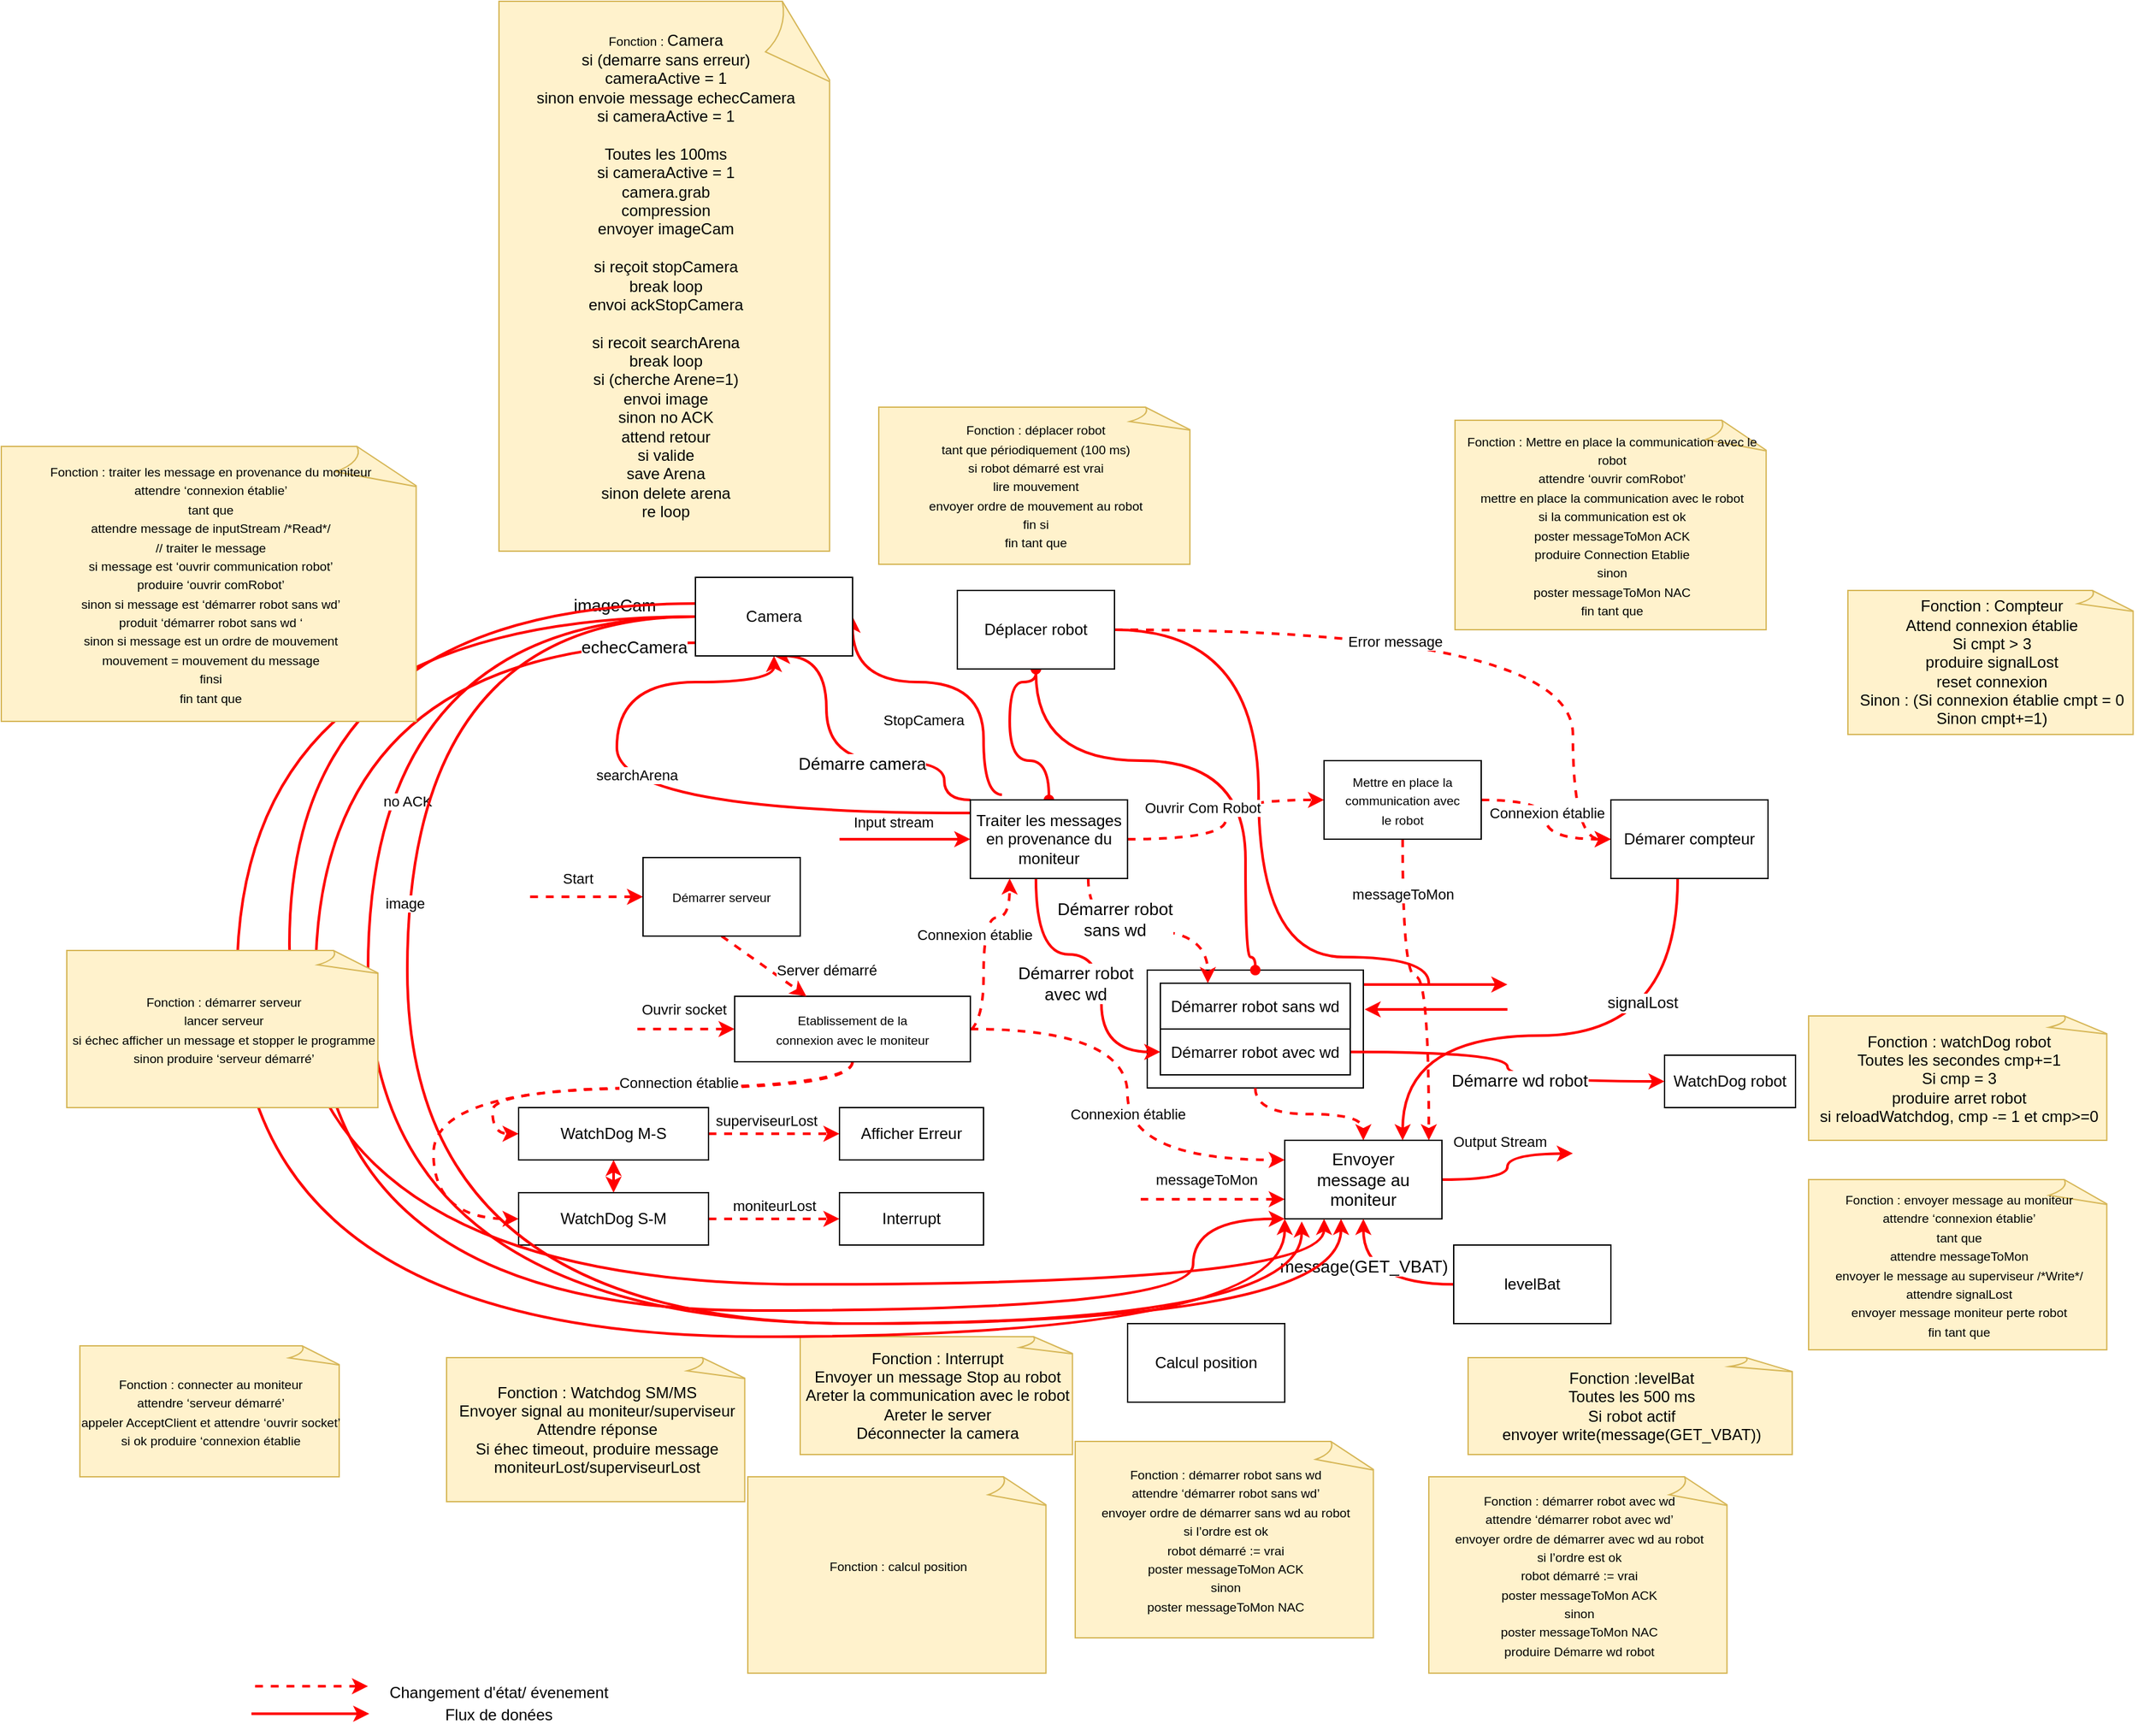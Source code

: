 <mxfile version="16.5.2" type="github">
  <diagram id="w_0Kd4TP8-2ugyQYXVbY" name="Page-1">
    <mxGraphModel dx="2199" dy="1411" grid="1" gridSize="10" guides="1" tooltips="1" connect="1" arrows="1" fold="1" page="1" pageScale="1" pageWidth="1169" pageHeight="827" math="0" shadow="0">
      <root>
        <mxCell id="0" />
        <mxCell id="1" parent="0" />
        <mxCell id="WVSJ-9YpNx1NQqruAX2Q-18" style="rounded=0;orthogonalLoop=1;jettySize=auto;html=1;fontSize=13;strokeColor=#FF0000;strokeWidth=2;exitX=1.006;exitY=0.333;exitDx=0;exitDy=0;exitPerimeter=0;startArrow=classic;startFill=1;endArrow=none;endFill=0;" parent="1" source="bAt_LqIN8Pzx5NF2WYkV-6" edge="1">
          <mxGeometry relative="1" as="geometry">
            <mxPoint x="970" y="470" as="targetPoint" />
          </mxGeometry>
        </mxCell>
        <mxCell id="WVSJ-9YpNx1NQqruAX2Q-20" style="edgeStyle=none;rounded=0;orthogonalLoop=1;jettySize=auto;html=1;fontSize=13;strokeColor=#FF0000;strokeWidth=2;" parent="1" edge="1">
          <mxGeometry relative="1" as="geometry">
            <mxPoint x="970" y="451" as="targetPoint" />
            <mxPoint x="860" y="451" as="sourcePoint" />
          </mxGeometry>
        </mxCell>
        <mxCell id="bAt_LqIN8Pzx5NF2WYkV-6" value="" style="rounded=0;whiteSpace=wrap;html=1;fontFamily=Helvetica;" parent="1" vertex="1">
          <mxGeometry x="695" y="440" width="165" height="90" as="geometry" />
        </mxCell>
        <mxCell id="bAt_LqIN8Pzx5NF2WYkV-18" style="edgeStyle=orthogonalEdgeStyle;rounded=0;orthogonalLoop=1;jettySize=auto;html=1;exitX=0.5;exitY=1;exitDx=0;exitDy=0;entryX=0.5;entryY=0;entryDx=0;entryDy=0;curved=1;endArrow=oval;endFill=1;startArrow=oval;startFill=1;strokeColor=#FF0000;strokeWidth=2;" parent="1" source="bAt_LqIN8Pzx5NF2WYkV-3" target="bAt_LqIN8Pzx5NF2WYkV-4" edge="1">
          <mxGeometry relative="1" as="geometry">
            <Array as="points">
              <mxPoint x="610" y="220" />
              <mxPoint x="590" y="220" />
              <mxPoint x="590" y="280" />
              <mxPoint x="620" y="280" />
            </Array>
          </mxGeometry>
        </mxCell>
        <mxCell id="bAt_LqIN8Pzx5NF2WYkV-22" style="edgeStyle=orthogonalEdgeStyle;curved=1;rounded=0;orthogonalLoop=1;jettySize=auto;html=1;startArrow=oval;startFill=1;endArrow=oval;endFill=1;strokeColor=#FF0000;strokeWidth=2;entryX=0.5;entryY=0;entryDx=0;entryDy=0;" parent="1" source="bAt_LqIN8Pzx5NF2WYkV-3" target="bAt_LqIN8Pzx5NF2WYkV-6" edge="1">
          <mxGeometry relative="1" as="geometry">
            <Array as="points">
              <mxPoint x="610" y="280" />
              <mxPoint x="770" y="280" />
              <mxPoint x="770" y="430" />
              <mxPoint x="778" y="430" />
            </Array>
          </mxGeometry>
        </mxCell>
        <mxCell id="bAt_LqIN8Pzx5NF2WYkV-35" style="edgeStyle=orthogonalEdgeStyle;curved=1;rounded=0;orthogonalLoop=1;jettySize=auto;html=1;startArrow=none;startFill=0;endArrow=none;endFill=0;strokeColor=#FF0000;strokeWidth=2;" parent="1" source="bAt_LqIN8Pzx5NF2WYkV-3" edge="1">
          <mxGeometry relative="1" as="geometry">
            <mxPoint x="910" y="450" as="targetPoint" />
            <Array as="points">
              <mxPoint x="780" y="180" />
              <mxPoint x="780" y="430" />
            </Array>
          </mxGeometry>
        </mxCell>
        <mxCell id="bAt_LqIN8Pzx5NF2WYkV-80" style="edgeStyle=orthogonalEdgeStyle;curved=1;rounded=0;orthogonalLoop=1;jettySize=auto;html=1;entryX=0;entryY=0.5;entryDx=0;entryDy=0;dashed=1;fontFamily=Helvetica;fontSize=11;startArrow=none;startFill=0;endArrow=classic;endFill=1;strokeColor=#FF0000;strokeWidth=2;" parent="1" source="bAt_LqIN8Pzx5NF2WYkV-3" target="bAt_LqIN8Pzx5NF2WYkV-75" edge="1">
          <mxGeometry relative="1" as="geometry">
            <Array as="points">
              <mxPoint x="1020" y="180" />
              <mxPoint x="1020" y="340" />
            </Array>
          </mxGeometry>
        </mxCell>
        <mxCell id="bAt_LqIN8Pzx5NF2WYkV-81" value="Error message" style="edgeLabel;html=1;align=center;verticalAlign=middle;resizable=0;points=[];fontSize=11;fontFamily=Helvetica;" parent="bAt_LqIN8Pzx5NF2WYkV-80" vertex="1" connectable="0">
          <mxGeometry x="-0.206" y="-9" relative="1" as="geometry">
            <mxPoint as="offset" />
          </mxGeometry>
        </mxCell>
        <mxCell id="bAt_LqIN8Pzx5NF2WYkV-3" value="Déplacer robot" style="rounded=0;whiteSpace=wrap;html=1;fontFamily=Helvetica;" parent="1" vertex="1">
          <mxGeometry x="550" y="150" width="120" height="60" as="geometry" />
        </mxCell>
        <mxCell id="bAt_LqIN8Pzx5NF2WYkV-23" style="rounded=0;orthogonalLoop=1;jettySize=auto;html=1;startArrow=classic;startFill=1;endArrow=none;endFill=0;strokeColor=#FF0000;strokeWidth=2;" parent="1" source="bAt_LqIN8Pzx5NF2WYkV-4" edge="1">
          <mxGeometry relative="1" as="geometry">
            <mxPoint x="460" y="340" as="targetPoint" />
          </mxGeometry>
        </mxCell>
        <mxCell id="bAt_LqIN8Pzx5NF2WYkV-46" value="Input stream" style="edgeLabel;html=1;align=center;verticalAlign=middle;resizable=0;points=[];" parent="bAt_LqIN8Pzx5NF2WYkV-23" vertex="1" connectable="0">
          <mxGeometry x="0.569" y="-4" relative="1" as="geometry">
            <mxPoint x="19" y="-9" as="offset" />
          </mxGeometry>
        </mxCell>
        <mxCell id="bAt_LqIN8Pzx5NF2WYkV-30" style="edgeStyle=orthogonalEdgeStyle;curved=1;rounded=0;orthogonalLoop=1;jettySize=auto;html=1;entryX=0.25;entryY=0;entryDx=0;entryDy=0;dashed=1;startArrow=none;startFill=0;endArrow=classic;endFill=1;strokeColor=#FF0000;strokeWidth=2;exitX=0.75;exitY=1;exitDx=0;exitDy=0;" parent="1" source="bAt_LqIN8Pzx5NF2WYkV-4" target="WVSJ-9YpNx1NQqruAX2Q-13" edge="1">
          <mxGeometry relative="1" as="geometry" />
        </mxCell>
        <mxCell id="WVSJ-9YpNx1NQqruAX2Q-5" value="&lt;div&gt;Démarrer robot &lt;br&gt;&lt;/div&gt;&lt;div&gt;sans wd&lt;/div&gt;" style="edgeLabel;html=1;align=center;verticalAlign=middle;resizable=0;points=[];fontSize=13;" parent="bAt_LqIN8Pzx5NF2WYkV-30" vertex="1" connectable="0">
          <mxGeometry x="-0.6" y="5" relative="1" as="geometry">
            <mxPoint x="15" y="-4" as="offset" />
          </mxGeometry>
        </mxCell>
        <mxCell id="bAt_LqIN8Pzx5NF2WYkV-38" style="edgeStyle=orthogonalEdgeStyle;curved=1;rounded=0;orthogonalLoop=1;jettySize=auto;html=1;entryX=0;entryY=0.5;entryDx=0;entryDy=0;startArrow=none;startFill=0;endArrow=classic;endFill=1;strokeColor=#FF0000;strokeWidth=2;dashed=1;" parent="1" source="bAt_LqIN8Pzx5NF2WYkV-4" target="bAt_LqIN8Pzx5NF2WYkV-5" edge="1">
          <mxGeometry relative="1" as="geometry" />
        </mxCell>
        <mxCell id="bAt_LqIN8Pzx5NF2WYkV-65" value="Ouvrir Com Robot" style="edgeLabel;html=1;align=center;verticalAlign=middle;resizable=0;points=[];fontSize=11;fontFamily=Helvetica;" parent="bAt_LqIN8Pzx5NF2WYkV-38" vertex="1" connectable="0">
          <mxGeometry x="0.253" y="-6" relative="1" as="geometry">
            <mxPoint x="-26" as="offset" />
          </mxGeometry>
        </mxCell>
        <mxCell id="WVSJ-9YpNx1NQqruAX2Q-14" style="edgeStyle=orthogonalEdgeStyle;curved=1;rounded=0;orthogonalLoop=1;jettySize=auto;html=1;entryX=0;entryY=0.5;entryDx=0;entryDy=0;fontSize=13;strokeColor=#FF0000;strokeWidth=2;" parent="1" source="bAt_LqIN8Pzx5NF2WYkV-4" target="WVSJ-9YpNx1NQqruAX2Q-10" edge="1">
          <mxGeometry relative="1" as="geometry">
            <Array as="points">
              <mxPoint x="610" y="428" />
              <mxPoint x="660" y="428" />
              <mxPoint x="660" y="503" />
            </Array>
          </mxGeometry>
        </mxCell>
        <mxCell id="WVSJ-9YpNx1NQqruAX2Q-16" value="&lt;div&gt;Démarrer robot &lt;br&gt;&lt;/div&gt;&lt;div&gt;avec wd&lt;/div&gt;" style="edgeLabel;html=1;align=center;verticalAlign=middle;resizable=0;points=[];fontSize=13;" parent="WVSJ-9YpNx1NQqruAX2Q-14" vertex="1" connectable="0">
          <mxGeometry x="-0.147" y="-4" relative="1" as="geometry">
            <mxPoint x="-9" y="18" as="offset" />
          </mxGeometry>
        </mxCell>
        <mxCell id="WVSJ-9YpNx1NQqruAX2Q-29" style="edgeStyle=orthogonalEdgeStyle;rounded=0;orthogonalLoop=1;jettySize=auto;html=1;entryX=0.5;entryY=1;entryDx=0;entryDy=0;fontSize=13;startArrow=none;startFill=0;endArrow=classic;endFill=1;strokeColor=#FF0000;strokeWidth=2;curved=1;exitX=0;exitY=0;exitDx=0;exitDy=0;" parent="1" source="bAt_LqIN8Pzx5NF2WYkV-4" target="WVSJ-9YpNx1NQqruAX2Q-28" edge="1">
          <mxGeometry relative="1" as="geometry">
            <Array as="points">
              <mxPoint x="540" y="310" />
              <mxPoint x="540" y="280" />
              <mxPoint x="450" y="280" />
            </Array>
          </mxGeometry>
        </mxCell>
        <mxCell id="WVSJ-9YpNx1NQqruAX2Q-31" value="Démarre camera" style="edgeLabel;html=1;align=center;verticalAlign=middle;resizable=0;points=[];fontSize=13;" parent="WVSJ-9YpNx1NQqruAX2Q-29" vertex="1" connectable="0">
          <mxGeometry x="-0.127" y="2" relative="1" as="geometry">
            <mxPoint as="offset" />
          </mxGeometry>
        </mxCell>
        <mxCell id="p77pa3NInBvX4LVwZotA-1" style="edgeStyle=orthogonalEdgeStyle;rounded=0;orthogonalLoop=1;jettySize=auto;html=1;entryX=1;entryY=0.5;entryDx=0;entryDy=0;curved=1;exitX=0.201;exitY=-0.067;exitDx=0;exitDy=0;exitPerimeter=0;strokeWidth=2;strokeColor=#FF0000;" edge="1" parent="1" source="bAt_LqIN8Pzx5NF2WYkV-4" target="WVSJ-9YpNx1NQqruAX2Q-28">
          <mxGeometry relative="1" as="geometry">
            <Array as="points">
              <mxPoint x="570" y="306" />
              <mxPoint x="570" y="220" />
            </Array>
          </mxGeometry>
        </mxCell>
        <mxCell id="p77pa3NInBvX4LVwZotA-2" value="&lt;div&gt;StopCamera&lt;/div&gt;" style="edgeLabel;html=1;align=center;verticalAlign=middle;resizable=0;points=[];" vertex="1" connectable="0" parent="p77pa3NInBvX4LVwZotA-1">
          <mxGeometry x="0.1" y="11" relative="1" as="geometry">
            <mxPoint x="-9" y="18" as="offset" />
          </mxGeometry>
        </mxCell>
        <mxCell id="p77pa3NInBvX4LVwZotA-6" style="edgeStyle=orthogonalEdgeStyle;curved=1;rounded=0;orthogonalLoop=1;jettySize=auto;html=1;strokeColor=#FF0000;strokeWidth=2;" edge="1" parent="1" source="bAt_LqIN8Pzx5NF2WYkV-4" target="WVSJ-9YpNx1NQqruAX2Q-28">
          <mxGeometry relative="1" as="geometry">
            <Array as="points">
              <mxPoint x="290" y="320" />
              <mxPoint x="290" y="220" />
              <mxPoint x="410" y="220" />
            </Array>
          </mxGeometry>
        </mxCell>
        <mxCell id="p77pa3NInBvX4LVwZotA-7" value="searchArena" style="edgeLabel;html=1;align=center;verticalAlign=middle;resizable=0;points=[];" vertex="1" connectable="0" parent="p77pa3NInBvX4LVwZotA-6">
          <mxGeometry x="0.172" y="-15" relative="1" as="geometry">
            <mxPoint as="offset" />
          </mxGeometry>
        </mxCell>
        <mxCell id="bAt_LqIN8Pzx5NF2WYkV-4" value="Traiter les messages en provenance du moniteur" style="rounded=0;whiteSpace=wrap;html=1;fontFamily=Helvetica;gradientDirection=east;" parent="1" vertex="1">
          <mxGeometry x="559.93" y="310" width="120" height="60" as="geometry" />
        </mxCell>
        <mxCell id="bAt_LqIN8Pzx5NF2WYkV-31" style="edgeStyle=orthogonalEdgeStyle;curved=1;rounded=0;orthogonalLoop=1;jettySize=auto;html=1;dashed=1;startArrow=none;startFill=0;endArrow=classic;endFill=1;strokeColor=#FF0000;strokeWidth=2;" parent="1" source="bAt_LqIN8Pzx5NF2WYkV-5" target="bAt_LqIN8Pzx5NF2WYkV-7" edge="1">
          <mxGeometry relative="1" as="geometry">
            <Array as="points">
              <mxPoint x="890" y="445" />
              <mxPoint x="910" y="445" />
            </Array>
          </mxGeometry>
        </mxCell>
        <mxCell id="bAt_LqIN8Pzx5NF2WYkV-71" value="messageToMon" style="edgeLabel;html=1;align=center;verticalAlign=middle;resizable=0;points=[];fontSize=11;fontFamily=Helvetica;" parent="bAt_LqIN8Pzx5NF2WYkV-31" vertex="1" connectable="0">
          <mxGeometry x="-0.666" relative="1" as="geometry">
            <mxPoint as="offset" />
          </mxGeometry>
        </mxCell>
        <mxCell id="bAt_LqIN8Pzx5NF2WYkV-77" style="edgeStyle=orthogonalEdgeStyle;curved=1;rounded=0;orthogonalLoop=1;jettySize=auto;html=1;exitX=1;exitY=0.5;exitDx=0;exitDy=0;fontFamily=Helvetica;fontSize=11;startArrow=none;startFill=0;endArrow=classic;endFill=1;strokeColor=#FF0000;strokeWidth=2;dashed=1;" parent="1" source="bAt_LqIN8Pzx5NF2WYkV-5" target="bAt_LqIN8Pzx5NF2WYkV-75" edge="1">
          <mxGeometry relative="1" as="geometry" />
        </mxCell>
        <mxCell id="bAt_LqIN8Pzx5NF2WYkV-78" value="Connexion établie" style="edgeLabel;html=1;align=center;verticalAlign=middle;resizable=0;points=[];fontSize=11;fontFamily=Helvetica;" parent="bAt_LqIN8Pzx5NF2WYkV-77" vertex="1" connectable="0">
          <mxGeometry x="-0.454" y="-4" relative="1" as="geometry">
            <mxPoint x="15" y="6" as="offset" />
          </mxGeometry>
        </mxCell>
        <mxCell id="bAt_LqIN8Pzx5NF2WYkV-5" value="&lt;span style=&quot;left: 693.878px; top: 433.38px; font-size: 9.6px; transform: scaleX(0.847);&quot; dir=&quot;ltr&quot;&gt;Me&lt;/span&gt;&lt;span style=&quot;left: 705.897px; top: 433.38px; font-size: 9.6px; transform: scaleX(1.007);&quot; dir=&quot;ltr&quot;&gt;tt&lt;/span&gt;&lt;span style=&quot;left: 713.481px; top: 433.38px; font-size: 9.6px; transform: scaleX(0.758);&quot; dir=&quot;ltr&quot;&gt;re en place la&lt;/span&gt;&lt;br&gt;&lt;span style=&quot;left: 689.102px; top: 444.9px; font-size: 9.6px; transform: scaleX(0.785);&quot; dir=&quot;ltr&quot;&gt;communication avec&lt;/span&gt;&lt;br&gt;&lt;span style=&quot;left: 713.212px; top: 456.42px; font-size: 9.6px; transform: scaleX(0.82);&quot; dir=&quot;ltr&quot;&gt;le robot&lt;/span&gt;" style="rounded=0;whiteSpace=wrap;html=1;fontFamily=Helvetica;" parent="1" vertex="1">
          <mxGeometry x="830" y="280" width="120" height="60" as="geometry" />
        </mxCell>
        <mxCell id="bAt_LqIN8Pzx5NF2WYkV-32" style="edgeStyle=orthogonalEdgeStyle;curved=1;rounded=0;orthogonalLoop=1;jettySize=auto;html=1;entryX=0.5;entryY=0;entryDx=0;entryDy=0;dashed=1;startArrow=none;startFill=0;endArrow=classic;endFill=1;strokeColor=#FF0000;strokeWidth=2;exitX=0.5;exitY=1;exitDx=0;exitDy=0;" parent="1" source="bAt_LqIN8Pzx5NF2WYkV-6" target="bAt_LqIN8Pzx5NF2WYkV-7" edge="1">
          <mxGeometry relative="1" as="geometry" />
        </mxCell>
        <mxCell id="bAt_LqIN8Pzx5NF2WYkV-24" style="edgeStyle=none;rounded=0;orthogonalLoop=1;jettySize=auto;html=1;startArrow=classic;startFill=1;endArrow=none;endFill=0;strokeColor=#FF0000;strokeWidth=2;dashed=1;exitX=0;exitY=0.75;exitDx=0;exitDy=0;" parent="1" source="bAt_LqIN8Pzx5NF2WYkV-7" edge="1">
          <mxGeometry relative="1" as="geometry">
            <mxPoint x="690" y="615" as="targetPoint" />
          </mxGeometry>
        </mxCell>
        <mxCell id="bAt_LqIN8Pzx5NF2WYkV-50" value="messageToMon" style="edgeLabel;html=1;align=center;verticalAlign=middle;resizable=0;points=[];" parent="bAt_LqIN8Pzx5NF2WYkV-24" vertex="1" connectable="0">
          <mxGeometry x="0.487" y="-1" relative="1" as="geometry">
            <mxPoint x="22" y="-14" as="offset" />
          </mxGeometry>
        </mxCell>
        <mxCell id="bAt_LqIN8Pzx5NF2WYkV-36" style="edgeStyle=orthogonalEdgeStyle;curved=1;rounded=0;orthogonalLoop=1;jettySize=auto;html=1;startArrow=none;startFill=0;endArrow=classic;endFill=1;strokeColor=#FF0000;strokeWidth=2;" parent="1" source="bAt_LqIN8Pzx5NF2WYkV-7" edge="1">
          <mxGeometry relative="1" as="geometry">
            <mxPoint x="1020" y="580" as="targetPoint" />
          </mxGeometry>
        </mxCell>
        <mxCell id="bAt_LqIN8Pzx5NF2WYkV-48" value="Output Stream" style="edgeLabel;html=1;align=center;verticalAlign=middle;resizable=0;points=[];" parent="bAt_LqIN8Pzx5NF2WYkV-36" vertex="1" connectable="0">
          <mxGeometry x="0.253" y="-4" relative="1" as="geometry">
            <mxPoint x="-12" y="-14" as="offset" />
          </mxGeometry>
        </mxCell>
        <mxCell id="bAt_LqIN8Pzx5NF2WYkV-7" value="&lt;span style=&quot;left: 630.396px; top: 625.576px; font-size: 13px; transform: scaleX(0.787);&quot; dir=&quot;ltr&quot;&gt;Envoyer&lt;/span&gt;&lt;br style=&quot;font-size: 13px;&quot;&gt;&lt;span style=&quot;left: 622.836px; top: 637.096px; font-size: 13px; transform: scaleX(0.791);&quot; dir=&quot;ltr&quot;&gt;message au&lt;/span&gt;&lt;br style=&quot;font-size: 13px;&quot;&gt;&lt;span style=&quot;left: 628.087px; top: 648.616px; font-size: 13px; transform: scaleX(0.813);&quot; dir=&quot;ltr&quot;&gt;moniteur&lt;/span&gt;" style="rounded=0;whiteSpace=wrap;html=1;fontFamily=Helvetica;fontSize=13;" parent="1" vertex="1">
          <mxGeometry x="800" y="570" width="120" height="60" as="geometry" />
        </mxCell>
        <mxCell id="bAt_LqIN8Pzx5NF2WYkV-27" style="edgeStyle=none;rounded=0;orthogonalLoop=1;jettySize=auto;html=1;dashed=1;startArrow=classic;startFill=1;endArrow=none;endFill=0;strokeColor=#FF0000;strokeWidth=2;" parent="1" source="bAt_LqIN8Pzx5NF2WYkV-8" edge="1">
          <mxGeometry relative="1" as="geometry">
            <mxPoint x="300" y="485" as="targetPoint" />
          </mxGeometry>
        </mxCell>
        <mxCell id="bAt_LqIN8Pzx5NF2WYkV-45" value="Ouvrir socket" style="edgeLabel;html=1;align=center;verticalAlign=middle;resizable=0;points=[];" parent="bAt_LqIN8Pzx5NF2WYkV-27" vertex="1" connectable="0">
          <mxGeometry x="0.488" y="4" relative="1" as="geometry">
            <mxPoint x="20" y="-19" as="offset" />
          </mxGeometry>
        </mxCell>
        <mxCell id="bAt_LqIN8Pzx5NF2WYkV-28" style="edgeStyle=orthogonalEdgeStyle;rounded=0;orthogonalLoop=1;jettySize=auto;html=1;entryX=0;entryY=0.25;entryDx=0;entryDy=0;dashed=1;startArrow=none;startFill=0;endArrow=classic;endFill=1;strokeColor=#FF0000;strokeWidth=2;curved=1;" parent="1" source="bAt_LqIN8Pzx5NF2WYkV-8" target="bAt_LqIN8Pzx5NF2WYkV-7" edge="1">
          <mxGeometry relative="1" as="geometry" />
        </mxCell>
        <mxCell id="bAt_LqIN8Pzx5NF2WYkV-29" style="edgeStyle=orthogonalEdgeStyle;curved=1;rounded=0;orthogonalLoop=1;jettySize=auto;html=1;entryX=0.25;entryY=1;entryDx=0;entryDy=0;dashed=1;startArrow=none;startFill=0;endArrow=classic;endFill=1;strokeColor=#FF0000;strokeWidth=2;" parent="1" target="bAt_LqIN8Pzx5NF2WYkV-4" edge="1">
          <mxGeometry relative="1" as="geometry">
            <mxPoint x="549.997" y="490" as="sourcePoint" />
            <Array as="points">
              <mxPoint x="570" y="490" />
              <mxPoint x="570" y="400" />
              <mxPoint x="590" y="400" />
            </Array>
          </mxGeometry>
        </mxCell>
        <mxCell id="bAt_LqIN8Pzx5NF2WYkV-47" value="Connexion établie" style="edgeLabel;html=1;align=center;verticalAlign=middle;resizable=0;points=[];" parent="bAt_LqIN8Pzx5NF2WYkV-29" vertex="1" connectable="0">
          <mxGeometry x="-0.013" y="7" relative="1" as="geometry">
            <mxPoint y="-18" as="offset" />
          </mxGeometry>
        </mxCell>
        <mxCell id="bAt_LqIN8Pzx5NF2WYkV-49" value="Connexion établie" style="edgeLabel;html=1;align=center;verticalAlign=middle;resizable=0;points=[];" parent="bAt_LqIN8Pzx5NF2WYkV-29" vertex="1" connectable="0">
          <mxGeometry x="-0.111" y="8" relative="1" as="geometry">
            <mxPoint x="118" y="111" as="offset" />
          </mxGeometry>
        </mxCell>
        <mxCell id="bAt_LqIN8Pzx5NF2WYkV-68" style="edgeStyle=orthogonalEdgeStyle;curved=1;rounded=0;orthogonalLoop=1;jettySize=auto;html=1;entryX=0;entryY=0.5;entryDx=0;entryDy=0;dashed=1;fontFamily=Helvetica;fontSize=11;startArrow=none;startFill=0;endArrow=classic;endFill=1;strokeColor=#FF0000;strokeWidth=2;" parent="1" source="bAt_LqIN8Pzx5NF2WYkV-8" target="bAt_LqIN8Pzx5NF2WYkV-51" edge="1">
          <mxGeometry relative="1" as="geometry">
            <Array as="points">
              <mxPoint x="470" y="530" />
              <mxPoint x="195" y="530" />
              <mxPoint x="195" y="565" />
            </Array>
          </mxGeometry>
        </mxCell>
        <mxCell id="bAt_LqIN8Pzx5NF2WYkV-69" style="edgeStyle=orthogonalEdgeStyle;curved=1;rounded=0;orthogonalLoop=1;jettySize=auto;html=1;entryX=0;entryY=0.5;entryDx=0;entryDy=0;dashed=1;fontFamily=Helvetica;fontSize=11;startArrow=none;startFill=0;endArrow=classic;endFill=1;strokeColor=#FF0000;strokeWidth=2;" parent="1" source="bAt_LqIN8Pzx5NF2WYkV-8" target="bAt_LqIN8Pzx5NF2WYkV-58" edge="1">
          <mxGeometry relative="1" as="geometry">
            <Array as="points">
              <mxPoint x="470" y="530" />
              <mxPoint x="150" y="530" />
              <mxPoint x="150" y="630" />
            </Array>
          </mxGeometry>
        </mxCell>
        <mxCell id="bAt_LqIN8Pzx5NF2WYkV-70" value="Connection établie" style="edgeLabel;html=1;align=center;verticalAlign=middle;resizable=0;points=[];fontSize=11;fontFamily=Helvetica;" parent="bAt_LqIN8Pzx5NF2WYkV-69" vertex="1" connectable="0">
          <mxGeometry x="-0.392" y="1" relative="1" as="geometry">
            <mxPoint y="-5" as="offset" />
          </mxGeometry>
        </mxCell>
        <mxCell id="bAt_LqIN8Pzx5NF2WYkV-8" value="&lt;span style=&quot;left: 313.501px; top: 520.768px; font-size: 9.6px; transform: scaleX(0.82);&quot; dir=&quot;ltr&quot;&gt;Etablissement de la&lt;/span&gt;&lt;br&gt;&lt;span style=&quot;left: 300.858px; top: 532.288px; font-size: 9.6px; transform: scaleX(0.771);&quot; dir=&quot;ltr&quot;&gt;connexion avec le moniteur&lt;/span&gt;" style="rounded=0;whiteSpace=wrap;html=1;fontFamily=Helvetica;gradientDirection=east;" parent="1" vertex="1">
          <mxGeometry x="379.93" y="460" width="180" height="50" as="geometry" />
        </mxCell>
        <mxCell id="bAt_LqIN8Pzx5NF2WYkV-25" style="edgeStyle=none;rounded=0;orthogonalLoop=1;jettySize=auto;html=1;startArrow=classic;startFill=1;endArrow=none;endFill=0;strokeColor=#FF0000;strokeWidth=2;dashed=1;" parent="1" source="bAt_LqIN8Pzx5NF2WYkV-9" edge="1">
          <mxGeometry relative="1" as="geometry">
            <mxPoint x="220" y="384" as="targetPoint" />
          </mxGeometry>
        </mxCell>
        <mxCell id="bAt_LqIN8Pzx5NF2WYkV-43" value="Start" style="edgeLabel;html=1;align=center;verticalAlign=middle;resizable=0;points=[];" parent="bAt_LqIN8Pzx5NF2WYkV-25" vertex="1" connectable="0">
          <mxGeometry x="0.607" y="2" relative="1" as="geometry">
            <mxPoint x="22" y="-16" as="offset" />
          </mxGeometry>
        </mxCell>
        <mxCell id="bAt_LqIN8Pzx5NF2WYkV-26" style="edgeStyle=none;rounded=0;orthogonalLoop=1;jettySize=auto;html=1;exitX=0.5;exitY=1;exitDx=0;exitDy=0;dashed=1;startArrow=none;startFill=0;endArrow=classic;endFill=1;strokeColor=#FF0000;strokeWidth=2;" parent="1" source="bAt_LqIN8Pzx5NF2WYkV-9" target="bAt_LqIN8Pzx5NF2WYkV-8" edge="1">
          <mxGeometry relative="1" as="geometry" />
        </mxCell>
        <mxCell id="bAt_LqIN8Pzx5NF2WYkV-44" value="Server démarré" style="edgeLabel;html=1;align=center;verticalAlign=middle;resizable=0;points=[];" parent="bAt_LqIN8Pzx5NF2WYkV-26" vertex="1" connectable="0">
          <mxGeometry x="0.364" y="1" relative="1" as="geometry">
            <mxPoint x="35" y="-5" as="offset" />
          </mxGeometry>
        </mxCell>
        <mxCell id="bAt_LqIN8Pzx5NF2WYkV-9" value="&lt;span style=&quot;left: 273.281px; top: 441.463px; font-size: 9.6px; transform: scaleX(0.805);&quot; dir=&quot;ltr&quot;&gt;Démarrer serveur&lt;/span&gt;" style="rounded=0;whiteSpace=wrap;html=1;fontFamily=Helvetica;" parent="1" vertex="1">
          <mxGeometry x="310" y="354" width="120" height="60" as="geometry" />
        </mxCell>
        <mxCell id="bAt_LqIN8Pzx5NF2WYkV-10" value="&lt;span style=&quot;left: 463.373px ; top: 187.964px ; font-size: 9.6px ; font-family: sans-serif ; transform: scalex(0.804)&quot; dir=&quot;ltr&quot;&gt;Fonction : déplacer robot&lt;/span&gt;&lt;br&gt;&lt;span style=&quot;left: 463.373px ; top: 210.684px ; font-size: 9.6px ; font-family: sans-serif ; transform: scalex(0.826)&quot; dir=&quot;ltr&quot;&gt;tant que périodiquement (100 ms)&lt;/span&gt;&lt;br&gt;&lt;span style=&quot;left: 466.868px ; top: 222.204px ; font-size: 9.6px ; font-family: sans-serif ; transform: scalex(0.816)&quot; dir=&quot;ltr&quot;&gt;si robot démarré est vrai&lt;/span&gt;&lt;br&gt;&lt;span style=&quot;left: 470.362px ; top: 233.724px ; font-size: 9.6px ; font-family: sans-serif ; transform: scalex(0.779)&quot; dir=&quot;ltr&quot;&gt;lire mouvement&lt;/span&gt;&lt;br&gt;&lt;span style=&quot;left: 470.362px ; top: 245.244px ; font-size: 9.6px ; font-family: sans-serif ; transform: scalex(0.781)&quot; dir=&quot;ltr&quot;&gt;envoyer ordre de mouvement au robot&lt;/span&gt;&lt;br&gt;&lt;span style=&quot;left: 466.868px ; top: 256.764px ; font-size: 9.6px ; font-family: sans-serif ; transform: scalex(0.808)&quot; dir=&quot;ltr&quot;&gt;fi&lt;/span&gt;&lt;span style=&quot;left: 471.754px ; top: 256.764px ; font-size: 9.6px ; font-family: sans-serif ; transform: scalex(0.785)&quot; dir=&quot;ltr&quot;&gt;n si&lt;/span&gt;&lt;br&gt;&lt;span style=&quot;left: 463.373px ; top: 268.284px ; font-size: 9.6px ; font-family: sans-serif ; transform: scalex(0.808)&quot; dir=&quot;ltr&quot;&gt;fi&lt;/span&gt;&lt;span style=&quot;left: 468.26px ; top: 268.284px ; font-size: 9.6px ; font-family: sans-serif ; transform: scalex(0.807)&quot; dir=&quot;ltr&quot;&gt;n tant que&lt;/span&gt;" style="whiteSpace=wrap;html=1;shape=mxgraph.basic.document;fillColor=#fff2cc;strokeColor=#d6b656;" parent="1" vertex="1">
          <mxGeometry x="490" y="10" width="240" height="120" as="geometry" />
        </mxCell>
        <mxCell id="bAt_LqIN8Pzx5NF2WYkV-11" value="&lt;span style=&quot;left: 649.62px ; top: 306.388px ; font-size: 9.6px ; font-family: sans-serif ; transform: scalex(0.8)&quot; dir=&quot;ltr&quot;&gt;Fonction : Me&lt;/span&gt;&lt;span style=&quot;left: 701.037px ; top: 306.388px ; font-size: 9.6px ; font-family: sans-serif ; transform: scalex(1.007)&quot; dir=&quot;ltr&quot;&gt;tt&lt;/span&gt;&lt;span style=&quot;left: 708.621px ; top: 306.388px ; font-size: 9.6px ; font-family: sans-serif ; transform: scalex(0.777)&quot; dir=&quot;ltr&quot;&gt;re en place la communication avec le robot&lt;/span&gt;&lt;br&gt;&lt;span style=&quot;left: 653.114px ; top: 329.108px ; font-size: 9.6px ; font-family: sans-serif&quot; dir=&quot;ltr&quot;&gt;a&lt;/span&gt;&lt;span style=&quot;left: 657.799px ; top: 329.108px ; font-size: 9.6px ; font-family: sans-serif ; transform: scalex(1.007)&quot; dir=&quot;ltr&quot;&gt;tt&lt;/span&gt;&lt;span style=&quot;left: 665.287px ; top: 329.108px ; font-size: 9.6px ; font-family: sans-serif ; transform: scalex(0.788)&quot; dir=&quot;ltr&quot;&gt;endre ‘ouvrir comRobot’&lt;/span&gt;&lt;br&gt;&lt;span style=&quot;left: 653.114px ; top: 340.628px ; font-size: 9.6px ; font-family: sans-serif ; transform: scalex(0.759)&quot; dir=&quot;ltr&quot;&gt;me&lt;/span&gt;&lt;span style=&quot;left: 664.682px ; top: 340.628px ; font-size: 9.6px ; font-family: sans-serif ; transform: scalex(1.007)&quot; dir=&quot;ltr&quot;&gt;tt&lt;/span&gt;&lt;span style=&quot;left: 672.266px ; top: 340.628px ; font-size: 9.6px ; font-family: sans-serif ; transform: scalex(0.777)&quot; dir=&quot;ltr&quot;&gt;re en place la communication avec le robot&lt;/span&gt;&lt;br&gt;&lt;span style=&quot;left: 653.114px ; top: 352.148px ; font-size: 9.6px ; font-family: sans-serif ; transform: scalex(0.798)&quot; dir=&quot;ltr&quot;&gt;si la communication est ok&lt;/span&gt;&lt;br&gt;&lt;div&gt;&lt;span style=&quot;left: 656.609px ; top: 363.668px ; font-size: 9.6px ; font-family: sans-serif ; transform: scalex(0.832)&quot; dir=&quot;ltr&quot;&gt;poster messageToMon ACK&lt;/span&gt;&lt;/div&gt;&lt;div&gt;&lt;span style=&quot;left: 656.609px ; top: 363.668px ; font-size: 9.6px ; font-family: sans-serif ; transform: scalex(0.832)&quot; dir=&quot;ltr&quot;&gt;produire Connection Etablie&lt;br&gt;&lt;/span&gt;&lt;/div&gt;&lt;span style=&quot;left: 653.114px ; top: 375.188px ; font-size: 9.6px ; font-family: sans-serif ; transform: scalex(0.805)&quot; dir=&quot;ltr&quot;&gt;sinon&lt;/span&gt;&lt;br&gt;&lt;span style=&quot;left: 656.609px ; top: 386.708px ; font-size: 9.6px ; font-family: sans-serif ; transform: scalex(0.829)&quot; dir=&quot;ltr&quot;&gt;poster messageToMon NAC&lt;/span&gt;&lt;br&gt;&lt;span style=&quot;left: 649.62px ; top: 398.228px ; font-size: 9.6px ; font-family: sans-serif ; transform: scalex(0.808)&quot; dir=&quot;ltr&quot;&gt;fi&lt;/span&gt;&lt;span style=&quot;left: 654.506px ; top: 398.228px ; font-size: 9.6px ; font-family: sans-serif ; transform: scalex(0.807)&quot; dir=&quot;ltr&quot;&gt;n tant que&lt;/span&gt;" style="whiteSpace=wrap;html=1;shape=mxgraph.basic.document;fillColor=#fff2cc;strokeColor=#d6b656;" parent="1" vertex="1">
          <mxGeometry x="930" y="20" width="240" height="160" as="geometry" />
        </mxCell>
        <mxCell id="bAt_LqIN8Pzx5NF2WYkV-13" value="&lt;span style=&quot;left: 179.916px ; top: 568.941px ; font-size: 9.6px ; font-family: sans-serif ; transform: scalex(0.796)&quot; dir=&quot;ltr&quot;&gt;Fonction : connecter au moniteur&lt;/span&gt;&lt;br&gt;&lt;span style=&quot;left: 179.916px ; top: 591.661px ; font-size: 9.6px ; font-family: sans-serif&quot; dir=&quot;ltr&quot;&gt;a&lt;/span&gt;&lt;span style=&quot;left: 184.6px ; top: 591.661px ; font-size: 9.6px ; font-family: sans-serif ; transform: scalex(1.007)&quot; dir=&quot;ltr&quot;&gt;tt&lt;/span&gt;&lt;span style=&quot;left: 192.088px ; top: 591.661px ; font-size: 9.6px ; font-family: sans-serif ; transform: scalex(0.778)&quot; dir=&quot;ltr&quot;&gt;endre ‘serveur démarré’&lt;/span&gt;&lt;br&gt;&lt;span style=&quot;left: 179.916px ; top: 603.181px ; font-size: 9.6px ; font-family: sans-serif ; transform: scalex(0.817)&quot; dir=&quot;ltr&quot;&gt;appeler AcceptClient et a&lt;/span&gt;&lt;span style=&quot;left: 279.324px ; top: 603.181px ; font-size: 9.6px ; font-family: sans-serif ; transform: scalex(1.007)&quot; dir=&quot;ltr&quot;&gt;tt&lt;/span&gt;&lt;span style=&quot;left: 286.812px ; top: 603.181px ; font-size: 9.6px ; font-family: sans-serif ; transform: scalex(0.789)&quot; dir=&quot;ltr&quot;&gt;endre ‘ouvrir socket’&lt;/span&gt;&lt;br&gt;&lt;span style=&quot;left: 179.916px ; top: 614.701px ; font-size: 9.6px ; font-family: sans-serif ; transform: scalex(0.772)&quot; dir=&quot;ltr&quot;&gt;si ok produire ‘connexion établie&lt;/span&gt;" style="whiteSpace=wrap;html=1;shape=mxgraph.basic.document;fillColor=#fff2cc;strokeColor=#d6b656;" parent="1" vertex="1">
          <mxGeometry x="-120" y="727" width="200" height="100" as="geometry" />
        </mxCell>
        <mxCell id="bAt_LqIN8Pzx5NF2WYkV-14" value="&lt;span style=&quot;left: 343.228px ; top: 650.578px ; font-size: 9.6px ; font-family: sans-serif ; transform: scalex(0.805)&quot; dir=&quot;ltr&quot;&gt;Fonction : démarrer robot sans wd&lt;/span&gt;&lt;br&gt;&lt;span style=&quot;left: 343.228px ; top: 673.298px ; font-size: 9.6px ; font-family: sans-serif&quot; dir=&quot;ltr&quot;&gt;a&lt;/span&gt;&lt;span style=&quot;left: 347.913px ; top: 673.298px ; font-size: 9.6px ; font-family: sans-serif ; transform: scalex(1.007)&quot; dir=&quot;ltr&quot;&gt;tt&lt;/span&gt;&lt;span style=&quot;left: 355.401px ; top: 673.298px ; font-size: 9.6px ; font-family: sans-serif ; transform: scalex(0.792)&quot; dir=&quot;ltr&quot;&gt;endre ‘démarrer robot sans wd’&lt;/span&gt;&lt;br&gt;&lt;span style=&quot;left: 343.228px ; top: 684.818px ; font-size: 9.6px ; font-family: sans-serif ; transform: scalex(0.791)&quot; dir=&quot;ltr&quot;&gt;envoyer ordre de démarrer sans wd au robot&lt;/span&gt;&lt;br&gt;&lt;span style=&quot;left: 343.228px ; top: 696.338px ; font-size: 9.6px ; font-family: sans-serif ; transform: scalex(0.803)&quot; dir=&quot;ltr&quot;&gt;si l’ordre est ok&lt;/span&gt;&lt;br&gt;&lt;span style=&quot;left: 346.722px ; top: 707.858px ; font-size: 9.6px ; font-family: sans-serif ; transform: scalex(0.782)&quot; dir=&quot;ltr&quot;&gt;robot démarré := vrai&lt;/span&gt;&lt;br&gt;&lt;span style=&quot;left: 346.722px ; top: 719.378px ; font-size: 9.6px ; font-family: sans-serif ; transform: scalex(0.832)&quot; dir=&quot;ltr&quot;&gt;poster messageToMon ACK&lt;/span&gt;&lt;br&gt;&lt;span style=&quot;left: 343.228px ; top: 730.898px ; font-size: 9.6px ; font-family: sans-serif ; transform: scalex(0.805)&quot; dir=&quot;ltr&quot;&gt;sinon&lt;/span&gt;&lt;br&gt;&lt;span style=&quot;left: 346.722px ; top: 742.418px ; font-size: 9.6px ; font-family: sans-serif ; transform: scalex(0.829)&quot; dir=&quot;ltr&quot;&gt;poster messageToMon NAC&lt;/span&gt;" style="whiteSpace=wrap;html=1;shape=mxgraph.basic.document;fillColor=#fff2cc;strokeColor=#d6b656;" parent="1" vertex="1">
          <mxGeometry x="640" y="800" width="230" height="150" as="geometry" />
        </mxCell>
        <mxCell id="bAt_LqIN8Pzx5NF2WYkV-15" value="&lt;span style=&quot;left: 583.275px ; top: 682.326px ; font-size: 9.6px ; font-family: sans-serif ; transform: scalex(0.784)&quot; dir=&quot;ltr&quot;&gt;Fonction : envoyer message au moniteur&lt;/span&gt;&lt;br&gt;&lt;span style=&quot;left: 583.275px ; top: 705.046px ; font-size: 9.6px ; font-family: sans-serif&quot; dir=&quot;ltr&quot;&gt;a&lt;/span&gt;&lt;span style=&quot;left: 587.959px ; top: 705.046px ; font-size: 9.6px ; font-family: sans-serif ; transform: scalex(1.007)&quot; dir=&quot;ltr&quot;&gt;tt&lt;/span&gt;&lt;span style=&quot;left: 595.447px ; top: 705.046px ; font-size: 9.6px ; font-family: sans-serif ; transform: scalex(0.766)&quot; dir=&quot;ltr&quot;&gt;endre ‘connexion établie’&lt;/span&gt;&lt;br&gt;&lt;span style=&quot;left: 583.275px ; top: 716.566px ; font-size: 9.6px ; font-family: sans-serif ; transform: scalex(0.833)&quot; dir=&quot;ltr&quot;&gt;tant que&lt;/span&gt;&lt;span style=&quot;left: 586.769px ; top: 728.086px ; font-size: 9.6px ; font-family: sans-serif&quot; dir=&quot;ltr&quot;&gt; &lt;/span&gt;&lt;span style=&quot;left: 598.942px ; top: 728.086px ; font-size: 9.6px ; font-family: sans-serif ; transform: scalex(0.81)&quot; dir=&quot;ltr&quot;&gt;&lt;br&gt;&lt;/span&gt;&lt;div&gt;&lt;span style=&quot;left: 598.942px ; top: 728.086px ; font-size: 9.6px ; font-family: sans-serif ; transform: scalex(0.81)&quot; dir=&quot;ltr&quot;&gt;attendre messageToMon&lt;/span&gt;&lt;/div&gt;&lt;span style=&quot;left: 586.769px ; top: 739.606px ; font-size: 9.6px ; font-family: sans-serif ; transform: scalex(0.794)&quot; dir=&quot;ltr&quot;&gt;envoyer le message au superviseur /*Write*/&lt;/span&gt;&lt;br&gt;&lt;div&gt;&lt;span style=&quot;left: 583.275px ; top: 751.126px ; font-size: 9.6px ; font-family: sans-serif ; transform: scalex(0.808)&quot; dir=&quot;ltr&quot;&gt;attendre signalLost &lt;br&gt;&lt;/span&gt;&lt;/div&gt;&lt;div&gt;&lt;span style=&quot;left: 583.275px ; top: 751.126px ; font-size: 9.6px ; font-family: sans-serif ; transform: scalex(0.808)&quot; dir=&quot;ltr&quot;&gt;envoyer message moniteur perte robot&lt;br&gt;&lt;/span&gt;&lt;/div&gt;&lt;div&gt;&lt;span style=&quot;left: 583.275px ; top: 751.126px ; font-size: 9.6px ; font-family: sans-serif ; transform: scalex(0.808)&quot; dir=&quot;ltr&quot;&gt;fi&lt;/span&gt;&lt;span style=&quot;left: 588.161px ; top: 751.126px ; font-size: 9.6px ; font-family: sans-serif ; transform: scalex(0.807)&quot; dir=&quot;ltr&quot;&gt;n tant que&lt;/span&gt;&lt;/div&gt;" style="whiteSpace=wrap;html=1;shape=mxgraph.basic.document;fillColor=#fff2cc;strokeColor=#d6b656;" parent="1" vertex="1">
          <mxGeometry x="1200" y="600" width="230" height="130" as="geometry" />
        </mxCell>
        <mxCell id="bAt_LqIN8Pzx5NF2WYkV-39" style="edgeStyle=none;rounded=0;orthogonalLoop=1;jettySize=auto;html=1;startArrow=classic;startFill=1;endArrow=none;endFill=0;strokeColor=#FF0000;strokeWidth=2;dashed=1;" parent="1" edge="1">
          <mxGeometry relative="1" as="geometry">
            <mxPoint x="10" y="987" as="targetPoint" />
            <mxPoint x="100" y="987" as="sourcePoint" />
          </mxGeometry>
        </mxCell>
        <mxCell id="bAt_LqIN8Pzx5NF2WYkV-40" style="edgeStyle=none;rounded=0;orthogonalLoop=1;jettySize=auto;html=1;startArrow=classic;startFill=1;endArrow=none;endFill=0;strokeColor=#FF0000;strokeWidth=2;" parent="1" edge="1">
          <mxGeometry relative="1" as="geometry">
            <mxPoint x="11" y="1008" as="targetPoint" />
            <mxPoint x="101" y="1008" as="sourcePoint" />
          </mxGeometry>
        </mxCell>
        <mxCell id="bAt_LqIN8Pzx5NF2WYkV-41" value="Changement d&#39;état/ évenement" style="text;html=1;strokeColor=none;fillColor=none;align=center;verticalAlign=middle;whiteSpace=wrap;rounded=0;" parent="1" vertex="1">
          <mxGeometry x="110" y="977" width="180" height="30" as="geometry" />
        </mxCell>
        <mxCell id="bAt_LqIN8Pzx5NF2WYkV-42" value="Flux de donées" style="text;html=1;strokeColor=none;fillColor=none;align=center;verticalAlign=middle;whiteSpace=wrap;rounded=0;" parent="1" vertex="1">
          <mxGeometry x="110" y="994" width="180" height="30" as="geometry" />
        </mxCell>
        <mxCell id="bAt_LqIN8Pzx5NF2WYkV-54" style="edgeStyle=orthogonalEdgeStyle;curved=1;rounded=0;orthogonalLoop=1;jettySize=auto;html=1;entryX=0;entryY=0.5;entryDx=0;entryDy=0;dashed=1;fontSize=10;startArrow=none;startFill=0;endArrow=classic;endFill=1;strokeColor=#FF0000;strokeWidth=2;exitX=1;exitY=0.5;exitDx=0;exitDy=0;" parent="1" source="bAt_LqIN8Pzx5NF2WYkV-58" target="bAt_LqIN8Pzx5NF2WYkV-56" edge="1">
          <mxGeometry relative="1" as="geometry" />
        </mxCell>
        <mxCell id="bAt_LqIN8Pzx5NF2WYkV-55" value="moniteurLost" style="edgeLabel;html=1;align=center;verticalAlign=middle;resizable=0;points=[];fontSize=11;" parent="bAt_LqIN8Pzx5NF2WYkV-54" vertex="1" connectable="0">
          <mxGeometry x="0.149" y="-1" relative="1" as="geometry">
            <mxPoint x="-8" y="-11" as="offset" />
          </mxGeometry>
        </mxCell>
        <mxCell id="bAt_LqIN8Pzx5NF2WYkV-62" style="edgeStyle=orthogonalEdgeStyle;curved=1;rounded=0;orthogonalLoop=1;jettySize=auto;html=1;dashed=1;fontFamily=Helvetica;fontSize=11;startArrow=none;startFill=0;endArrow=classic;endFill=1;strokeColor=#FF0000;strokeWidth=2;entryX=0;entryY=0.5;entryDx=0;entryDy=0;" parent="1" source="bAt_LqIN8Pzx5NF2WYkV-51" target="bAt_LqIN8Pzx5NF2WYkV-64" edge="1">
          <mxGeometry relative="1" as="geometry">
            <mxPoint x="435" y="565" as="targetPoint" />
          </mxGeometry>
        </mxCell>
        <mxCell id="bAt_LqIN8Pzx5NF2WYkV-63" value="superviseurLost" style="edgeLabel;html=1;align=center;verticalAlign=middle;resizable=0;points=[];fontSize=11;fontFamily=Helvetica;" parent="bAt_LqIN8Pzx5NF2WYkV-62" vertex="1" connectable="0">
          <mxGeometry x="0.218" y="1" relative="1" as="geometry">
            <mxPoint x="-17" y="-9" as="offset" />
          </mxGeometry>
        </mxCell>
        <mxCell id="bAt_LqIN8Pzx5NF2WYkV-67" value="" style="edgeStyle=orthogonalEdgeStyle;curved=1;rounded=0;orthogonalLoop=1;jettySize=auto;html=1;fontFamily=Helvetica;fontSize=11;startArrow=classic;startFill=1;endArrow=classic;endFill=1;strokeColor=#FF0000;strokeWidth=2;" parent="1" source="bAt_LqIN8Pzx5NF2WYkV-51" target="bAt_LqIN8Pzx5NF2WYkV-58" edge="1">
          <mxGeometry relative="1" as="geometry" />
        </mxCell>
        <mxCell id="bAt_LqIN8Pzx5NF2WYkV-51" value="WatchDog M-S" style="rounded=0;whiteSpace=wrap;html=1;fontFamily=Helvetica;" parent="1" vertex="1">
          <mxGeometry x="215" y="545" width="145" height="40" as="geometry" />
        </mxCell>
        <mxCell id="bAt_LqIN8Pzx5NF2WYkV-53" value="&lt;div&gt;Fonction : Watchdog SM/MS&lt;br&gt;&lt;/div&gt;&lt;div&gt;Envoyer signal au moniteur/superviseur&lt;/div&gt;&lt;div&gt;Attendre réponse&lt;/div&gt;&lt;div&gt;Si éhec timeout, produire message moniteurLost/superviseurLost&lt;br&gt;&lt;/div&gt;" style="whiteSpace=wrap;html=1;shape=mxgraph.basic.document;fillColor=#fff2cc;strokeColor=#d6b656;" parent="1" vertex="1">
          <mxGeometry x="160" y="736" width="230" height="110" as="geometry" />
        </mxCell>
        <mxCell id="bAt_LqIN8Pzx5NF2WYkV-56" value="Interrupt" style="rounded=0;whiteSpace=wrap;html=1;fontFamily=Helvetica;" parent="1" vertex="1">
          <mxGeometry x="460.0" y="610" width="110" height="40" as="geometry" />
        </mxCell>
        <mxCell id="bAt_LqIN8Pzx5NF2WYkV-57" value="&lt;div&gt;Fonction : Interrupt&lt;/div&gt;&lt;div&gt;Envoyer un message Stop au robot&lt;/div&gt;&lt;div&gt;Areter la communication avec le robot&lt;/div&gt;&lt;div&gt;Areter le server&lt;/div&gt;&lt;div&gt;Déconnecter la camera&lt;/div&gt;" style="whiteSpace=wrap;html=1;shape=mxgraph.basic.document;fillColor=#fff2cc;strokeColor=#d6b656;" parent="1" vertex="1">
          <mxGeometry x="430" y="720" width="210" height="90" as="geometry" />
        </mxCell>
        <mxCell id="bAt_LqIN8Pzx5NF2WYkV-58" value="WatchDog S-M" style="rounded=0;whiteSpace=wrap;html=1;fontFamily=Helvetica;" parent="1" vertex="1">
          <mxGeometry x="215" y="610" width="145" height="40" as="geometry" />
        </mxCell>
        <mxCell id="bAt_LqIN8Pzx5NF2WYkV-64" value="Afficher Erreur" style="rounded=0;whiteSpace=wrap;html=1;fontFamily=Helvetica;" parent="1" vertex="1">
          <mxGeometry x="460.0" y="545" width="110" height="40" as="geometry" />
        </mxCell>
        <mxCell id="WVSJ-9YpNx1NQqruAX2Q-2" style="edgeStyle=orthogonalEdgeStyle;rounded=0;orthogonalLoop=1;jettySize=auto;html=1;fontSize=12;curved=1;strokeColor=#FF0000;strokeWidth=2;entryX=0.75;entryY=0;entryDx=0;entryDy=0;" parent="1" source="bAt_LqIN8Pzx5NF2WYkV-75" target="bAt_LqIN8Pzx5NF2WYkV-7" edge="1">
          <mxGeometry relative="1" as="geometry">
            <Array as="points">
              <mxPoint x="1100" y="490" />
              <mxPoint x="890" y="490" />
            </Array>
          </mxGeometry>
        </mxCell>
        <mxCell id="WVSJ-9YpNx1NQqruAX2Q-3" value="signalLost" style="edgeLabel;html=1;align=center;verticalAlign=middle;resizable=0;points=[];fontSize=12;" parent="WVSJ-9YpNx1NQqruAX2Q-2" vertex="1" connectable="0">
          <mxGeometry x="-0.538" y="-27" relative="1" as="geometry">
            <mxPoint as="offset" />
          </mxGeometry>
        </mxCell>
        <mxCell id="bAt_LqIN8Pzx5NF2WYkV-75" value="Démarer compteur" style="rounded=0;whiteSpace=wrap;html=1;fontFamily=Helvetica;" parent="1" vertex="1">
          <mxGeometry x="1049" y="310" width="120" height="60" as="geometry" />
        </mxCell>
        <mxCell id="bAt_LqIN8Pzx5NF2WYkV-79" value="&lt;div&gt;&lt;font style=&quot;font-size: 12px&quot;&gt;&lt;span style=&quot;left: 649.62px ; top: 306.388px ; font-family: sans-serif ; transform: scalex(0.8)&quot; dir=&quot;ltr&quot;&gt;Fonction : Compteur&lt;br&gt;&lt;/span&gt;&lt;/font&gt;&lt;/div&gt;&lt;div&gt;&lt;font style=&quot;font-size: 12px&quot;&gt;&lt;span style=&quot;left: 649.62px ; top: 306.388px ; font-family: sans-serif ; transform: scalex(0.8)&quot; dir=&quot;ltr&quot;&gt;Attend connexion établie&lt;/span&gt;&lt;/font&gt;&lt;/div&gt;&lt;div&gt;&lt;font style=&quot;font-size: 12px&quot;&gt;Si cmpt &amp;gt; 3&lt;/font&gt;&lt;/div&gt;&lt;div&gt;&lt;font style=&quot;font-size: 12px&quot;&gt;produire signalLost&lt;br&gt;&lt;/font&gt;&lt;/div&gt;&lt;div&gt;&lt;font style=&quot;font-size: 12px&quot;&gt;reset connexion&lt;br&gt;&lt;/font&gt;&lt;/div&gt;&lt;div&gt;&lt;font style=&quot;font-size: 12px&quot;&gt;Sinon : (Si connexion établie cmpt = 0&lt;/font&gt;&lt;/div&gt;&lt;div&gt;&lt;font style=&quot;font-size: 12px&quot;&gt;Sinon cmpt+=1)&lt;br&gt;&lt;/font&gt;&lt;/div&gt;" style="whiteSpace=wrap;html=1;shape=mxgraph.basic.document;fillColor=#fff2cc;strokeColor=#d6b656;" parent="1" vertex="1">
          <mxGeometry x="1230" y="150" width="220" height="110" as="geometry" />
        </mxCell>
        <mxCell id="WVSJ-9YpNx1NQqruAX2Q-6" value="WatchDog robot" style="rounded=0;whiteSpace=wrap;html=1;fontFamily=Helvetica;" parent="1" vertex="1">
          <mxGeometry x="1090" y="505" width="100" height="40" as="geometry" />
        </mxCell>
        <mxCell id="WVSJ-9YpNx1NQqruAX2Q-8" value="&lt;div&gt;&lt;font style=&quot;font-size: 12px&quot;&gt;&lt;span style=&quot;left: 649.62px ; top: 306.388px ; font-family: sans-serif ; transform: scalex(0.8)&quot; dir=&quot;ltr&quot;&gt;Fonction : watchDog robot&lt;br&gt;&lt;/span&gt;&lt;/font&gt;&lt;/div&gt;&lt;div&gt;Toutes les secondes cmp+=1&lt;br&gt;&lt;/div&gt;&lt;div&gt;&lt;font style=&quot;font-size: 12px&quot;&gt;Si cmp = 3&lt;/font&gt;&lt;/div&gt;&lt;div&gt;&lt;font style=&quot;font-size: 12px&quot;&gt;produire arret robot&lt;br&gt;&lt;/font&gt;&lt;/div&gt;&lt;div&gt;&lt;font style=&quot;font-size: 12px&quot;&gt;si reloadWatchdog, cmp -= 1 et cmp&amp;gt;=0&lt;/font&gt;&lt;/div&gt;" style="whiteSpace=wrap;html=1;shape=mxgraph.basic.document;fillColor=#fff2cc;strokeColor=#d6b656;" parent="1" vertex="1">
          <mxGeometry x="1200" y="475" width="230" height="95" as="geometry" />
        </mxCell>
        <mxCell id="WVSJ-9YpNx1NQqruAX2Q-17" style="edgeStyle=orthogonalEdgeStyle;curved=1;rounded=0;orthogonalLoop=1;jettySize=auto;html=1;fontSize=13;strokeColor=#FF0000;strokeWidth=2;" parent="1" source="WVSJ-9YpNx1NQqruAX2Q-10" target="WVSJ-9YpNx1NQqruAX2Q-6" edge="1">
          <mxGeometry relative="1" as="geometry" />
        </mxCell>
        <mxCell id="WVSJ-9YpNx1NQqruAX2Q-21" value="Démarre wd robot" style="edgeLabel;html=1;align=center;verticalAlign=middle;resizable=0;points=[];fontSize=13;" parent="WVSJ-9YpNx1NQqruAX2Q-17" vertex="1" connectable="0">
          <mxGeometry x="0.154" y="1" relative="1" as="geometry">
            <mxPoint as="offset" />
          </mxGeometry>
        </mxCell>
        <mxCell id="WVSJ-9YpNx1NQqruAX2Q-10" value="Démarrer robot avec wd" style="rounded=0;whiteSpace=wrap;html=1;fontFamily=Helvetica;" parent="1" vertex="1">
          <mxGeometry x="705" y="485" width="145" height="35" as="geometry" />
        </mxCell>
        <mxCell id="WVSJ-9YpNx1NQqruAX2Q-13" value="Démarrer robot sans wd" style="rounded=0;whiteSpace=wrap;html=1;fontFamily=Helvetica;" parent="1" vertex="1">
          <mxGeometry x="705" y="450" width="145" height="35" as="geometry" />
        </mxCell>
        <mxCell id="WVSJ-9YpNx1NQqruAX2Q-22" value="&lt;span style=&quot;left: 343.228px ; top: 650.578px ; font-size: 9.6px ; font-family: sans-serif ; transform: scalex(0.805)&quot; dir=&quot;ltr&quot;&gt;Fonction : démarrer robot avec wd&lt;/span&gt;&lt;br&gt;&lt;span style=&quot;left: 343.228px ; top: 673.298px ; font-size: 9.6px ; font-family: sans-serif&quot; dir=&quot;ltr&quot;&gt;a&lt;/span&gt;&lt;span style=&quot;left: 347.913px ; top: 673.298px ; font-size: 9.6px ; font-family: sans-serif ; transform: scalex(1.007)&quot; dir=&quot;ltr&quot;&gt;tt&lt;/span&gt;&lt;span style=&quot;left: 355.401px ; top: 673.298px ; font-size: 9.6px ; font-family: sans-serif ; transform: scalex(0.792)&quot; dir=&quot;ltr&quot;&gt;endre ‘démarrer robot avec wd’&lt;/span&gt;&lt;br&gt;&lt;span style=&quot;left: 343.228px ; top: 684.818px ; font-size: 9.6px ; font-family: sans-serif ; transform: scalex(0.791)&quot; dir=&quot;ltr&quot;&gt;envoyer ordre de démarrer avec wd au robot&lt;/span&gt;&lt;br&gt;&lt;span style=&quot;left: 343.228px ; top: 696.338px ; font-size: 9.6px ; font-family: sans-serif ; transform: scalex(0.803)&quot; dir=&quot;ltr&quot;&gt;si l’ordre est ok&lt;/span&gt;&lt;br&gt;&lt;span style=&quot;left: 346.722px ; top: 707.858px ; font-size: 9.6px ; font-family: sans-serif ; transform: scalex(0.782)&quot; dir=&quot;ltr&quot;&gt;robot démarré := vrai&lt;/span&gt;&lt;br&gt;&lt;span style=&quot;left: 346.722px ; top: 719.378px ; font-size: 9.6px ; font-family: sans-serif ; transform: scalex(0.832)&quot; dir=&quot;ltr&quot;&gt;poster messageToMon ACK&lt;/span&gt;&lt;br&gt;&lt;span style=&quot;left: 343.228px ; top: 730.898px ; font-size: 9.6px ; font-family: sans-serif ; transform: scalex(0.805)&quot; dir=&quot;ltr&quot;&gt;sinon&lt;/span&gt;&lt;br&gt;&lt;div&gt;&lt;span style=&quot;left: 346.722px ; top: 742.418px ; font-size: 9.6px ; font-family: sans-serif ; transform: scalex(0.829)&quot; dir=&quot;ltr&quot;&gt;poster messageToMon NAC&lt;/span&gt;&lt;/div&gt;&lt;div&gt;&lt;span style=&quot;left: 346.722px ; top: 742.418px ; font-size: 9.6px ; font-family: sans-serif ; transform: scalex(0.829)&quot; dir=&quot;ltr&quot;&gt;produire Démarre wd robot&lt;br&gt;&lt;/span&gt;&lt;/div&gt;" style="whiteSpace=wrap;html=1;shape=mxgraph.basic.document;fillColor=#fff2cc;strokeColor=#d6b656;" parent="1" vertex="1">
          <mxGeometry x="910" y="827" width="230" height="150" as="geometry" />
        </mxCell>
        <mxCell id="WVSJ-9YpNx1NQqruAX2Q-26" style="edgeStyle=orthogonalEdgeStyle;rounded=0;orthogonalLoop=1;jettySize=auto;html=1;entryX=0.5;entryY=1;entryDx=0;entryDy=0;fontSize=13;startArrow=none;startFill=0;endArrow=classic;endFill=1;strokeColor=#FF0000;strokeWidth=2;curved=1;" parent="1" source="WVSJ-9YpNx1NQqruAX2Q-23" target="bAt_LqIN8Pzx5NF2WYkV-7" edge="1">
          <mxGeometry relative="1" as="geometry" />
        </mxCell>
        <mxCell id="WVSJ-9YpNx1NQqruAX2Q-27" value="message(GET_VBAT)" style="edgeLabel;html=1;align=center;verticalAlign=middle;resizable=0;points=[];fontSize=13;" parent="WVSJ-9YpNx1NQqruAX2Q-26" vertex="1" connectable="0">
          <mxGeometry x="0.441" y="-13" relative="1" as="geometry">
            <mxPoint x="-13" y="2" as="offset" />
          </mxGeometry>
        </mxCell>
        <mxCell id="WVSJ-9YpNx1NQqruAX2Q-23" value="levelBat" style="rounded=0;whiteSpace=wrap;html=1;fontFamily=Helvetica;" parent="1" vertex="1">
          <mxGeometry x="929" y="650" width="120" height="60" as="geometry" />
        </mxCell>
        <mxCell id="WVSJ-9YpNx1NQqruAX2Q-24" value="&lt;div&gt;&lt;font style=&quot;font-size: 12px&quot;&gt;&lt;span style=&quot;left: 649.62px ; top: 306.388px ; font-family: sans-serif ; transform: scalex(0.8)&quot; dir=&quot;ltr&quot;&gt;Fonction :levelBat&lt;/span&gt;&lt;/font&gt;&lt;/div&gt;&lt;div&gt;&lt;font style=&quot;font-size: 12px&quot;&gt;&lt;span style=&quot;left: 649.62px ; top: 306.388px ; font-family: sans-serif ; transform: scalex(0.8)&quot; dir=&quot;ltr&quot;&gt;Toutes les 500 ms&lt;/span&gt;&lt;/font&gt;&lt;font style=&quot;font-size: 12px&quot;&gt;&lt;span style=&quot;left: 649.62px ; top: 306.388px ; font-family: sans-serif ; transform: scalex(0.8)&quot; dir=&quot;ltr&quot;&gt;&lt;/span&gt;&lt;/font&gt;&lt;/div&gt;&lt;div&gt;&lt;font style=&quot;font-size: 12px&quot;&gt;&lt;span style=&quot;left: 649.62px ; top: 306.388px ; font-family: sans-serif ; transform: scalex(0.8)&quot; dir=&quot;ltr&quot;&gt;Si robot actif&lt;/span&gt;&lt;/font&gt;&lt;/div&gt;&lt;div&gt;&lt;font style=&quot;font-size: 12px&quot;&gt;&lt;span style=&quot;left: 649.62px ; top: 306.388px ; font-family: sans-serif ; transform: scalex(0.8)&quot; dir=&quot;ltr&quot;&gt;envoyer write(message(GET_VBAT))&lt;br&gt;&lt;/span&gt;&lt;/font&gt;&lt;/div&gt;" style="whiteSpace=wrap;html=1;shape=mxgraph.basic.document;fillColor=#fff2cc;strokeColor=#d6b656;" parent="1" vertex="1">
          <mxGeometry x="940" y="736" width="250" height="74" as="geometry" />
        </mxCell>
        <mxCell id="WVSJ-9YpNx1NQqruAX2Q-32" style="edgeStyle=orthogonalEdgeStyle;curved=1;rounded=0;orthogonalLoop=1;jettySize=auto;html=1;entryX=0;entryY=1;entryDx=0;entryDy=0;fontSize=13;startArrow=none;startFill=0;endArrow=classic;endFill=1;strokeColor=#FF0000;strokeWidth=2;" parent="1" source="WVSJ-9YpNx1NQqruAX2Q-28" target="bAt_LqIN8Pzx5NF2WYkV-7" edge="1">
          <mxGeometry relative="1" as="geometry">
            <Array as="points">
              <mxPoint x="60" y="190" />
              <mxPoint x="60" y="700" />
              <mxPoint x="730" y="700" />
              <mxPoint x="730" y="630" />
            </Array>
          </mxGeometry>
        </mxCell>
        <mxCell id="WVSJ-9YpNx1NQqruAX2Q-34" value="echecCamera" style="edgeLabel;html=1;align=center;verticalAlign=middle;resizable=0;points=[];fontSize=13;" parent="WVSJ-9YpNx1NQqruAX2Q-32" vertex="1" connectable="0">
          <mxGeometry x="-0.94" y="3" relative="1" as="geometry">
            <mxPoint x="1" as="offset" />
          </mxGeometry>
        </mxCell>
        <mxCell id="WVSJ-9YpNx1NQqruAX2Q-35" style="edgeStyle=orthogonalEdgeStyle;curved=1;rounded=0;orthogonalLoop=1;jettySize=auto;html=1;entryX=0;entryY=1;entryDx=0;entryDy=0;fontSize=13;startArrow=none;startFill=0;endArrow=classic;endFill=1;strokeColor=#FF0000;strokeWidth=2;" parent="1" source="WVSJ-9YpNx1NQqruAX2Q-28" target="bAt_LqIN8Pzx5NF2WYkV-7" edge="1">
          <mxGeometry relative="1" as="geometry">
            <Array as="points">
              <mxPoint y="170" />
              <mxPoint y="720" />
              <mxPoint x="800" y="720" />
            </Array>
          </mxGeometry>
        </mxCell>
        <mxCell id="WVSJ-9YpNx1NQqruAX2Q-36" value="imageCam" style="edgeLabel;html=1;align=center;verticalAlign=middle;resizable=0;points=[];fontSize=13;" parent="WVSJ-9YpNx1NQqruAX2Q-35" vertex="1" connectable="0">
          <mxGeometry x="-0.376" y="18" relative="1" as="geometry">
            <mxPoint x="270" y="-218" as="offset" />
          </mxGeometry>
        </mxCell>
        <mxCell id="p77pa3NInBvX4LVwZotA-4" style="edgeStyle=orthogonalEdgeStyle;curved=1;rounded=0;orthogonalLoop=1;jettySize=auto;html=1;entryX=0.25;entryY=1;entryDx=0;entryDy=0;strokeColor=#FF0000;strokeWidth=2;" edge="1" parent="1" source="WVSJ-9YpNx1NQqruAX2Q-28" target="bAt_LqIN8Pzx5NF2WYkV-7">
          <mxGeometry relative="1" as="geometry">
            <Array as="points">
              <mxPoint x="40" y="160" />
              <mxPoint x="40" y="680" />
              <mxPoint x="830" y="680" />
            </Array>
          </mxGeometry>
        </mxCell>
        <mxCell id="p77pa3NInBvX4LVwZotA-5" value="&lt;div&gt;ackStopCamera&lt;/div&gt;" style="edgeLabel;html=1;align=center;verticalAlign=middle;resizable=0;points=[];" vertex="1" connectable="0" parent="p77pa3NInBvX4LVwZotA-4">
          <mxGeometry x="-0.684" y="58" relative="1" as="geometry">
            <mxPoint as="offset" />
          </mxGeometry>
        </mxCell>
        <mxCell id="p77pa3NInBvX4LVwZotA-8" style="edgeStyle=orthogonalEdgeStyle;curved=1;rounded=0;orthogonalLoop=1;jettySize=auto;html=1;entryX=0.358;entryY=1;entryDx=0;entryDy=0;entryPerimeter=0;strokeColor=#FF0000;strokeWidth=2;" edge="1" parent="1" source="WVSJ-9YpNx1NQqruAX2Q-28" target="bAt_LqIN8Pzx5NF2WYkV-7">
          <mxGeometry relative="1" as="geometry">
            <Array as="points">
              <mxPoint x="100" y="170" />
              <mxPoint x="100" y="710" />
              <mxPoint x="843" y="710" />
            </Array>
          </mxGeometry>
        </mxCell>
        <mxCell id="p77pa3NInBvX4LVwZotA-9" value="no ACK" style="edgeLabel;html=1;align=center;verticalAlign=middle;resizable=0;points=[];" vertex="1" connectable="0" parent="p77pa3NInBvX4LVwZotA-8">
          <mxGeometry x="0.976" y="1" relative="1" as="geometry">
            <mxPoint x="-712" y="-339" as="offset" />
          </mxGeometry>
        </mxCell>
        <mxCell id="p77pa3NInBvX4LVwZotA-10" style="edgeStyle=orthogonalEdgeStyle;curved=1;rounded=0;orthogonalLoop=1;jettySize=auto;html=1;entryX=0.108;entryY=1.033;entryDx=0;entryDy=0;entryPerimeter=0;strokeColor=#FF0000;strokeWidth=2;" edge="1" parent="1" source="WVSJ-9YpNx1NQqruAX2Q-28" target="bAt_LqIN8Pzx5NF2WYkV-7">
          <mxGeometry relative="1" as="geometry">
            <Array as="points">
              <mxPoint x="130" y="170" />
              <mxPoint x="130" y="710" />
              <mxPoint x="813" y="710" />
            </Array>
          </mxGeometry>
        </mxCell>
        <mxCell id="p77pa3NInBvX4LVwZotA-11" value="image" style="edgeLabel;html=1;align=center;verticalAlign=middle;resizable=0;points=[];" vertex="1" connectable="0" parent="p77pa3NInBvX4LVwZotA-10">
          <mxGeometry x="-0.423" y="-2" relative="1" as="geometry">
            <mxPoint as="offset" />
          </mxGeometry>
        </mxCell>
        <mxCell id="WVSJ-9YpNx1NQqruAX2Q-28" value="Camera" style="rounded=0;whiteSpace=wrap;html=1;fontFamily=Helvetica;" parent="1" vertex="1">
          <mxGeometry x="350" y="140" width="120" height="60" as="geometry" />
        </mxCell>
        <mxCell id="WVSJ-9YpNx1NQqruAX2Q-30" value="&lt;div&gt;&lt;span style=&quot;left: 463.373px ; top: 187.964px ; font-size: 9.6px ; font-family: sans-serif ; transform: scalex(0.804)&quot; dir=&quot;ltr&quot;&gt;Fonction : &lt;/span&gt;Camera&lt;/div&gt;&lt;div&gt;si (demarre sans erreur)&lt;/div&gt;&lt;div&gt;cameraActive = 1&lt;br&gt;&lt;/div&gt;&lt;div&gt;sinon envoie message echecCamera&lt;/div&gt;&lt;div&gt;si cameraActive = 1&lt;/div&gt;&lt;div&gt;&lt;br&gt;&lt;/div&gt;&lt;div&gt;Toutes les 100ms&lt;/div&gt;&lt;div&gt;si cameraActive = 1&lt;/div&gt;&lt;div&gt;camera.grab&lt;/div&gt;&lt;div&gt;compression&lt;/div&gt;&lt;div&gt;envoyer imageCam&lt;/div&gt;&lt;div&gt;&lt;br&gt;&lt;/div&gt;&lt;div&gt;si reçoit stopCamera&lt;/div&gt;&lt;div&gt;break loop&lt;br&gt;&lt;/div&gt;&lt;div&gt;envoi ackStopCamera&lt;/div&gt;&lt;div&gt;&lt;br&gt;&lt;/div&gt;&lt;div&gt;si recoit searchArena&lt;br&gt;&lt;/div&gt;&lt;div&gt;break loop&lt;/div&gt;&lt;div&gt;si (cherche Arene=1)&lt;/div&gt;&lt;div&gt;envoi image&lt;br&gt;&lt;/div&gt;&lt;div&gt;sinon no ACK&lt;/div&gt;&lt;div&gt;attend retour&lt;br&gt;&lt;/div&gt;&lt;div&gt;si valide&lt;/div&gt;&lt;div&gt;save Arena&lt;/div&gt;&lt;div&gt;sinon delete arena&lt;/div&gt;&lt;div&gt;re loop&lt;br&gt;&lt;/div&gt;" style="whiteSpace=wrap;html=1;shape=mxgraph.basic.document;fillColor=#fff2cc;strokeColor=#d6b656;" parent="1" vertex="1">
          <mxGeometry x="200" y="-300" width="255" height="420" as="geometry" />
        </mxCell>
        <mxCell id="bAt_LqIN8Pzx5NF2WYkV-1" value="&lt;span style=&quot;left: 196.444px ; top: 172.887px ; font-size: 9.6px ; font-family: sans-serif ; transform: scalex(0.793)&quot; dir=&quot;ltr&quot;&gt;Fonction : traiter les message en provenance du moniteur&lt;/span&gt;&lt;br&gt;&lt;span style=&quot;left: 196.444px ; top: 195.607px ; font-size: 9.6px ; font-family: sans-serif&quot; dir=&quot;ltr&quot;&gt;a&lt;/span&gt;&lt;span style=&quot;left: 201.129px ; top: 195.607px ; font-size: 9.6px ; font-family: sans-serif ; transform: scalex(1.007)&quot; dir=&quot;ltr&quot;&gt;tt&lt;/span&gt;&lt;span style=&quot;left: 208.617px ; top: 195.607px ; font-size: 9.6px ; font-family: sans-serif ; transform: scalex(0.766)&quot; dir=&quot;ltr&quot;&gt;endre ‘connexion établie’&lt;/span&gt;&lt;br&gt;&lt;span style=&quot;left: 196.444px ; top: 207.127px ; font-size: 9.6px ; font-family: sans-serif ; transform: scalex(0.833)&quot; dir=&quot;ltr&quot;&gt;tant que&lt;/span&gt;&lt;br&gt;&lt;span style=&quot;left: 196.444px ; top: 218.647px ; font-size: 9.6px ; font-family: sans-serif&quot; dir=&quot;ltr&quot;&gt;a&lt;/span&gt;&lt;span style=&quot;left: 201.129px ; top: 218.647px ; font-size: 9.6px ; font-family: sans-serif ; transform: scalex(1.007)&quot; dir=&quot;ltr&quot;&gt;tt&lt;/span&gt;&lt;span style=&quot;left: 208.617px ; top: 218.647px ; font-size: 9.6px ; font-family: sans-serif ; transform: scalex(0.813)&quot; dir=&quot;ltr&quot;&gt;endre message de inputStream /*Read*/&lt;/span&gt;&lt;br&gt;&lt;span style=&quot;left: 196.444px ; top: 230.167px ; font-size: 9.6px ; font-family: sans-serif ; transform: scalex(0.829)&quot; dir=&quot;ltr&quot;&gt;// traiter le message&lt;/span&gt;&lt;br&gt;&lt;span style=&quot;left: 196.444px ; top: 241.687px ; font-size: 9.6px ; font-family: sans-serif ; transform: scalex(0.799)&quot; dir=&quot;ltr&quot;&gt;si message est ‘ouvrir communication robot’&lt;/span&gt;&lt;br&gt;&lt;span style=&quot;left: 199.938px ; top: 253.207px ; font-size: 9.6px ; font-family: sans-serif ; transform: scalex(0.793)&quot; dir=&quot;ltr&quot;&gt;produire ‘ouvrir comRobot’&lt;/span&gt;&lt;br&gt;&lt;span style=&quot;left: 196.444px ; top: 264.727px ; font-size: 9.6px ; font-family: sans-serif ; transform: scalex(0.801)&quot; dir=&quot;ltr&quot;&gt;sinon si message est ‘démarrer robot sans wd’&lt;/span&gt;&lt;br&gt;&lt;span style=&quot;left: 199.938px ; top: 276.247px ; font-size: 9.6px ; font-family: sans-serif ; transform: scalex(0.807)&quot; dir=&quot;ltr&quot;&gt;produit ‘démarrer robot sans wd&lt;/span&gt;&lt;span style=&quot;left: 325.324px ; top: 276.247px ; font-size: 9.6px ; font-family: sans-serif&quot; dir=&quot;ltr&quot;&gt; &lt;/span&gt;&lt;span style=&quot;left: 327.071px ; top: 276.247px ; font-size: 9.6px ; font-family: sans-serif&quot; dir=&quot;ltr&quot;&gt;‘&lt;/span&gt;&lt;br&gt;&lt;span style=&quot;left: 196.444px ; top: 287.767px ; font-size: 9.6px ; font-family: sans-serif ; transform: scalex(0.79)&quot; dir=&quot;ltr&quot;&gt;sinon si message est un ordre de mouvement&lt;/span&gt;&lt;br&gt;&lt;span style=&quot;left: 199.938px ; top: 299.287px ; font-size: 9.6px ; font-family: sans-serif ; transform: scalex(0.771)&quot; dir=&quot;ltr&quot;&gt;mouvement = mouvement du message&lt;/span&gt;&lt;br&gt;&lt;span style=&quot;left: 196.444px ; top: 310.807px ; font-size: 9.6px ; font-family: sans-serif ; transform: scalex(0.808)&quot; dir=&quot;ltr&quot;&gt;fi&lt;/span&gt;&lt;span style=&quot;left: 201.33px ; top: 310.807px ; font-size: 9.6px ; font-family: sans-serif ; transform: scalex(0.832)&quot; dir=&quot;ltr&quot;&gt;nsi&lt;/span&gt;&lt;br&gt;&lt;span style=&quot;left: 196.444px ; top: 322.327px ; font-size: 9.6px ; font-family: sans-serif ; transform: scalex(0.808)&quot; dir=&quot;ltr&quot;&gt;fi&lt;/span&gt;&lt;span style=&quot;left: 201.33px ; top: 322.327px ; font-size: 9.6px ; font-family: sans-serif ; transform: scalex(0.807)&quot; dir=&quot;ltr&quot;&gt;n tant que&lt;/span&gt;" style="whiteSpace=wrap;html=1;shape=mxgraph.basic.document;fillColor=#fff2cc;strokeColor=#d6b656;" parent="1" vertex="1">
          <mxGeometry x="-180" y="40" width="320" height="210" as="geometry" />
        </mxCell>
        <mxCell id="bAt_LqIN8Pzx5NF2WYkV-12" value="&lt;span style=&quot;left: 157.643px ; top: 369.382px ; font-size: 9.6px ; font-family: sans-serif ; transform: scalex(0.798)&quot; dir=&quot;ltr&quot;&gt;Fonction : démarrer serveur&lt;/span&gt;&lt;br&gt;&lt;span style=&quot;left: 157.643px ; top: 392.102px ; font-size: 9.6px ; font-family: sans-serif ; transform: scalex(0.793)&quot; dir=&quot;ltr&quot;&gt;lancer serveur&lt;/span&gt;&lt;br&gt;&lt;span style=&quot;left: 157.643px ; top: 403.622px ; font-size: 9.6px ; font-family: sans-serif ; transform: scalex(0.78)&quot; dir=&quot;ltr&quot;&gt;si échec a&lt;/span&gt;&lt;span style=&quot;left: 195.141px ; top: 403.622px ; font-size: 9.6px ; font-family: sans-serif ; transform: scalex(0.791)&quot; dir=&quot;ltr&quot;&gt;ffi&lt;/span&gt;&lt;span style=&quot;left: 202.485px ; top: 403.622px ; font-size: 9.6px ; font-family: sans-serif ; transform: scalex(0.793)&quot; dir=&quot;ltr&quot;&gt;cher un message et stopper le programme&lt;/span&gt;&lt;br&gt;&lt;span style=&quot;left: 157.643px ; top: 415.142px ; font-size: 9.6px ; font-family: sans-serif ; transform: scalex(0.783)&quot; dir=&quot;ltr&quot;&gt;sinon produire ‘serveur démarré’&lt;/span&gt;" style="whiteSpace=wrap;html=1;shape=mxgraph.basic.document;fillColor=#fff2cc;strokeColor=#d6b656;" parent="1" vertex="1">
          <mxGeometry x="-130" y="425" width="240" height="120" as="geometry" />
        </mxCell>
        <mxCell id="p77pa3NInBvX4LVwZotA-12" value="Calcul position" style="rounded=0;whiteSpace=wrap;html=1;fontFamily=Helvetica;" vertex="1" parent="1">
          <mxGeometry x="680.0" y="710" width="120" height="60" as="geometry" />
        </mxCell>
        <mxCell id="p77pa3NInBvX4LVwZotA-13" value="&lt;span style=&quot;left: 343.228px ; top: 650.578px ; font-size: 9.6px ; font-family: sans-serif ; transform: scalex(0.805)&quot; dir=&quot;ltr&quot;&gt;Fonction : calcul position&lt;/span&gt;&lt;br&gt;&lt;span style=&quot;left: 346.722px ; top: 742.418px ; font-size: 9.6px ; font-family: sans-serif ; transform: scalex(0.829)&quot; dir=&quot;ltr&quot;&gt;&lt;br&gt;&lt;/span&gt;" style="whiteSpace=wrap;html=1;shape=mxgraph.basic.document;fillColor=#fff2cc;strokeColor=#d6b656;" vertex="1" parent="1">
          <mxGeometry x="390" y="827" width="230" height="150" as="geometry" />
        </mxCell>
      </root>
    </mxGraphModel>
  </diagram>
</mxfile>
